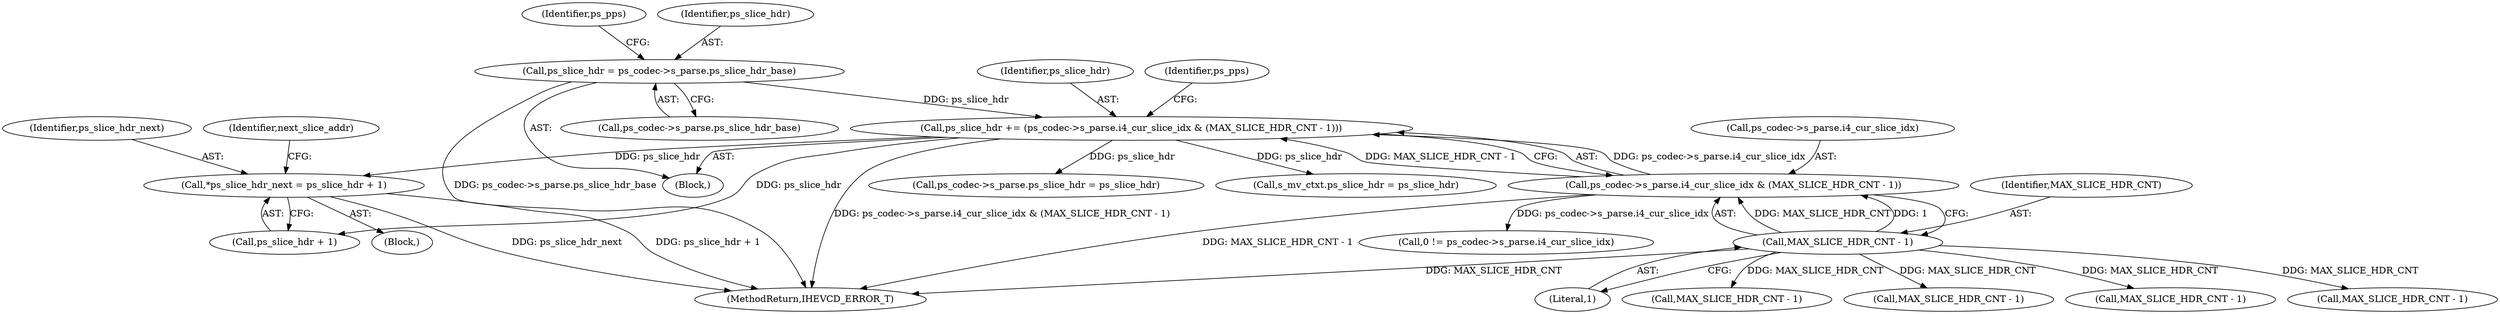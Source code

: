 digraph "0_Android_bcfc7124f6ef9f1ec128fb2e90de774a5b33d199_0@pointer" {
"1004576" [label="(Call,*ps_slice_hdr_next = ps_slice_hdr + 1)"];
"1000235" [label="(Call,ps_slice_hdr += (ps_codec->s_parse.i4_cur_slice_idx & (MAX_SLICE_HDR_CNT - 1)))"];
"1000237" [label="(Call,ps_codec->s_parse.i4_cur_slice_idx & (MAX_SLICE_HDR_CNT - 1))"];
"1000243" [label="(Call,MAX_SLICE_HDR_CNT - 1)"];
"1000214" [label="(Call,ps_slice_hdr = ps_codec->s_parse.ps_slice_hdr_base)"];
"1005079" [label="(MethodReturn,IHEVCD_ERROR_T)"];
"1000244" [label="(Identifier,MAX_SLICE_HDR_CNT)"];
"1004718" [label="(Call,MAX_SLICE_HDR_CNT - 1)"];
"1000661" [label="(Call,MAX_SLICE_HDR_CNT - 1)"];
"1000283" [label="(Call,MAX_SLICE_HDR_CNT - 1)"];
"1000237" [label="(Call,ps_codec->s_parse.i4_cur_slice_idx & (MAX_SLICE_HDR_CNT - 1))"];
"1000588" [label="(Call,MAX_SLICE_HDR_CNT - 1)"];
"1000235" [label="(Call,ps_slice_hdr += (ps_codec->s_parse.i4_cur_slice_idx & (MAX_SLICE_HDR_CNT - 1)))"];
"1000346" [label="(Call,ps_codec->s_parse.ps_slice_hdr = ps_slice_hdr)"];
"1003218" [label="(Call,s_mv_ctxt.ps_slice_hdr = ps_slice_hdr)"];
"1004576" [label="(Call,*ps_slice_hdr_next = ps_slice_hdr + 1)"];
"1000216" [label="(Call,ps_codec->s_parse.ps_slice_hdr_base)"];
"1000257" [label="(Call,0 != ps_codec->s_parse.i4_cur_slice_idx)"];
"1004574" [label="(Block,)"];
"1004578" [label="(Call,ps_slice_hdr + 1)"];
"1000222" [label="(Identifier,ps_pps)"];
"1000238" [label="(Call,ps_codec->s_parse.i4_cur_slice_idx)"];
"1000214" [label="(Call,ps_slice_hdr = ps_codec->s_parse.ps_slice_hdr_base)"];
"1004577" [label="(Identifier,ps_slice_hdr_next)"];
"1000236" [label="(Identifier,ps_slice_hdr)"];
"1000247" [label="(Identifier,ps_pps)"];
"1000245" [label="(Literal,1)"];
"1000243" [label="(Call,MAX_SLICE_HDR_CNT - 1)"];
"1004583" [label="(Identifier,next_slice_addr)"];
"1000190" [label="(Block,)"];
"1000215" [label="(Identifier,ps_slice_hdr)"];
"1004576" -> "1004574"  [label="AST: "];
"1004576" -> "1004578"  [label="CFG: "];
"1004577" -> "1004576"  [label="AST: "];
"1004578" -> "1004576"  [label="AST: "];
"1004583" -> "1004576"  [label="CFG: "];
"1004576" -> "1005079"  [label="DDG: ps_slice_hdr + 1"];
"1004576" -> "1005079"  [label="DDG: ps_slice_hdr_next"];
"1000235" -> "1004576"  [label="DDG: ps_slice_hdr"];
"1000235" -> "1000190"  [label="AST: "];
"1000235" -> "1000237"  [label="CFG: "];
"1000236" -> "1000235"  [label="AST: "];
"1000237" -> "1000235"  [label="AST: "];
"1000247" -> "1000235"  [label="CFG: "];
"1000235" -> "1005079"  [label="DDG: ps_codec->s_parse.i4_cur_slice_idx & (MAX_SLICE_HDR_CNT - 1)"];
"1000237" -> "1000235"  [label="DDG: ps_codec->s_parse.i4_cur_slice_idx"];
"1000237" -> "1000235"  [label="DDG: MAX_SLICE_HDR_CNT - 1"];
"1000214" -> "1000235"  [label="DDG: ps_slice_hdr"];
"1000235" -> "1000346"  [label="DDG: ps_slice_hdr"];
"1000235" -> "1003218"  [label="DDG: ps_slice_hdr"];
"1000235" -> "1004578"  [label="DDG: ps_slice_hdr"];
"1000237" -> "1000243"  [label="CFG: "];
"1000238" -> "1000237"  [label="AST: "];
"1000243" -> "1000237"  [label="AST: "];
"1000237" -> "1005079"  [label="DDG: MAX_SLICE_HDR_CNT - 1"];
"1000243" -> "1000237"  [label="DDG: MAX_SLICE_HDR_CNT"];
"1000243" -> "1000237"  [label="DDG: 1"];
"1000237" -> "1000257"  [label="DDG: ps_codec->s_parse.i4_cur_slice_idx"];
"1000243" -> "1000245"  [label="CFG: "];
"1000244" -> "1000243"  [label="AST: "];
"1000245" -> "1000243"  [label="AST: "];
"1000243" -> "1005079"  [label="DDG: MAX_SLICE_HDR_CNT"];
"1000243" -> "1000283"  [label="DDG: MAX_SLICE_HDR_CNT"];
"1000243" -> "1000588"  [label="DDG: MAX_SLICE_HDR_CNT"];
"1000243" -> "1000661"  [label="DDG: MAX_SLICE_HDR_CNT"];
"1000243" -> "1004718"  [label="DDG: MAX_SLICE_HDR_CNT"];
"1000214" -> "1000190"  [label="AST: "];
"1000214" -> "1000216"  [label="CFG: "];
"1000215" -> "1000214"  [label="AST: "];
"1000216" -> "1000214"  [label="AST: "];
"1000222" -> "1000214"  [label="CFG: "];
"1000214" -> "1005079"  [label="DDG: ps_codec->s_parse.ps_slice_hdr_base"];
}
